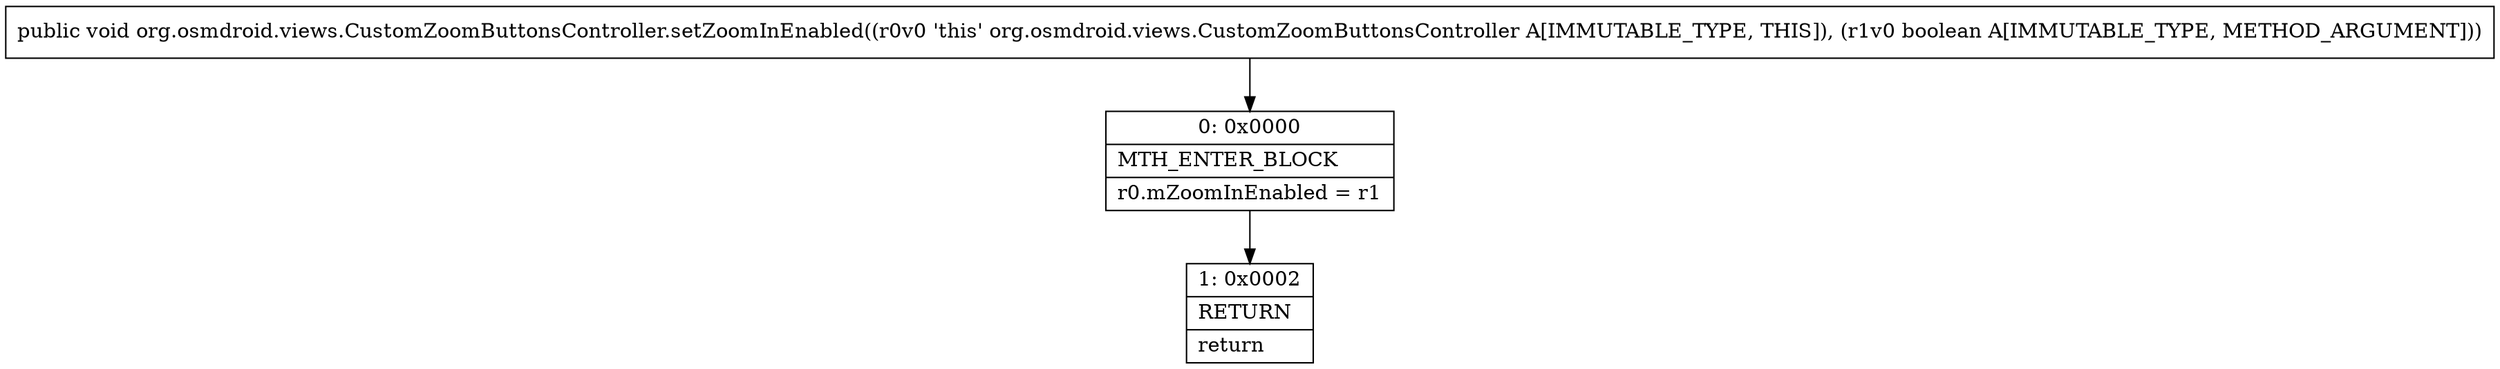 digraph "CFG fororg.osmdroid.views.CustomZoomButtonsController.setZoomInEnabled(Z)V" {
Node_0 [shape=record,label="{0\:\ 0x0000|MTH_ENTER_BLOCK\l|r0.mZoomInEnabled = r1\l}"];
Node_1 [shape=record,label="{1\:\ 0x0002|RETURN\l|return\l}"];
MethodNode[shape=record,label="{public void org.osmdroid.views.CustomZoomButtonsController.setZoomInEnabled((r0v0 'this' org.osmdroid.views.CustomZoomButtonsController A[IMMUTABLE_TYPE, THIS]), (r1v0 boolean A[IMMUTABLE_TYPE, METHOD_ARGUMENT])) }"];
MethodNode -> Node_0;
Node_0 -> Node_1;
}

